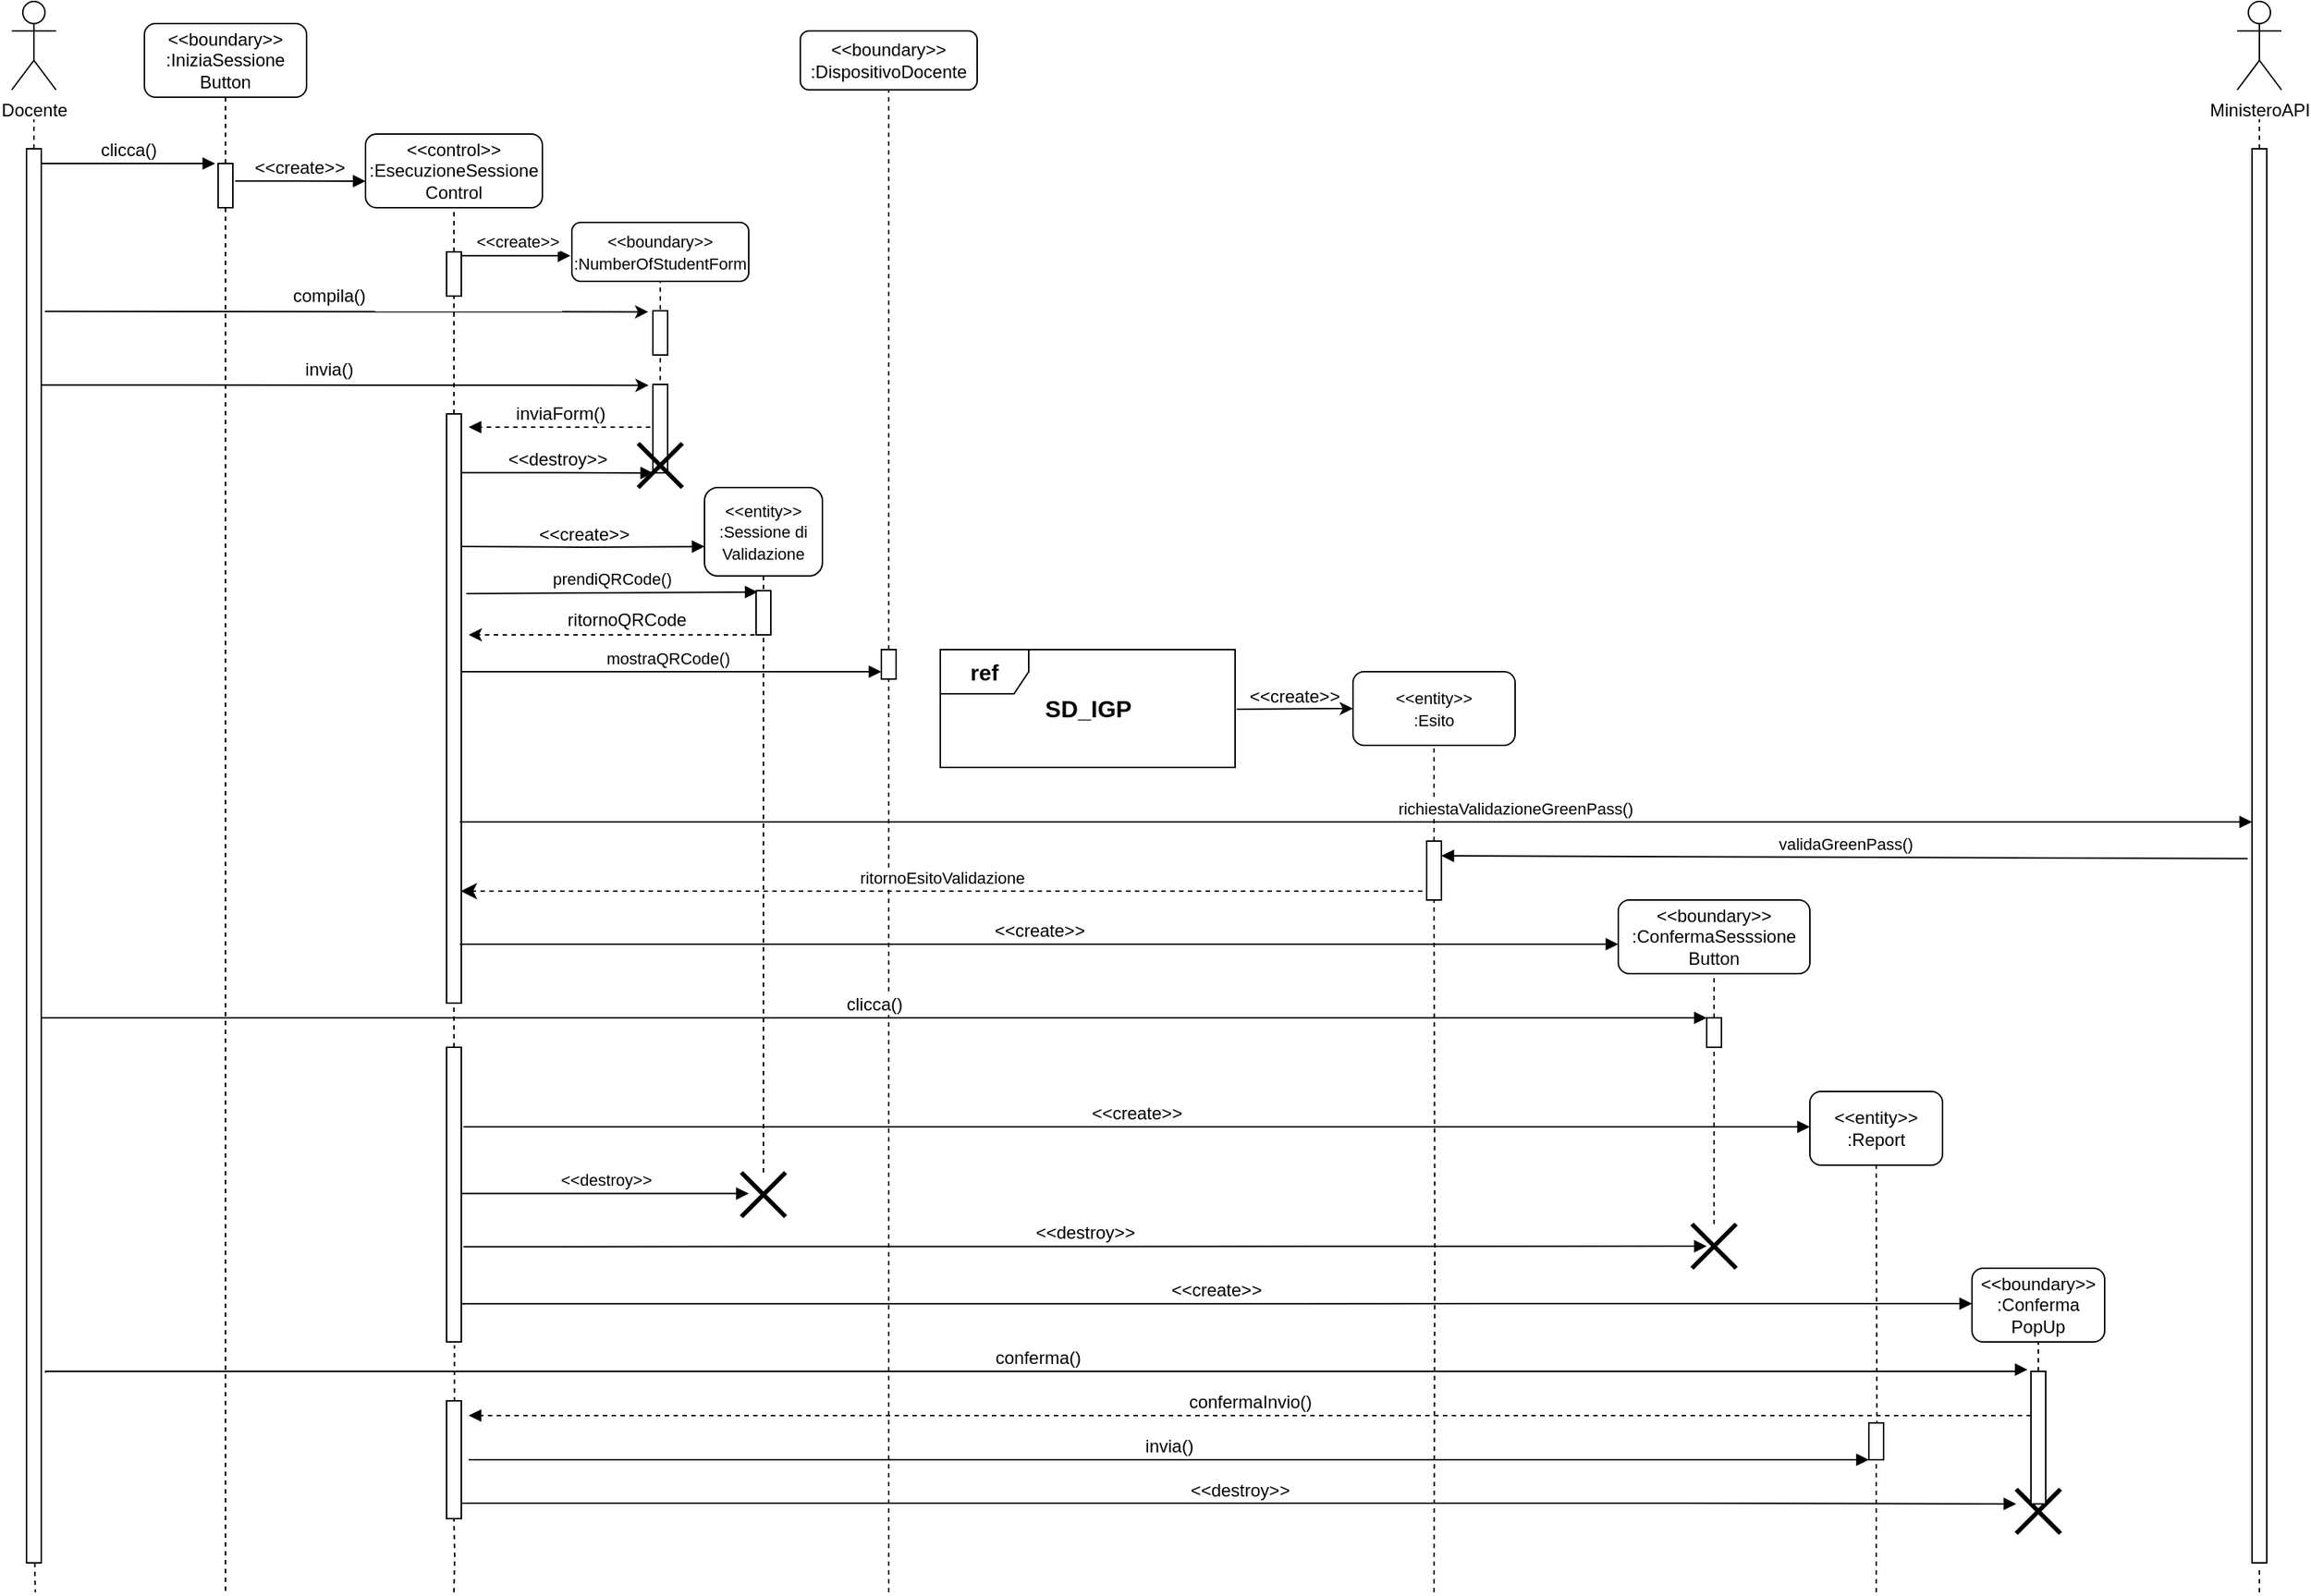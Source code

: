 <mxfile version="15.9.4" type="device"><diagram id="kgpKYQtTHZ0yAKxKKP6v" name="Page-1"><mxGraphModel dx="1093" dy="556" grid="1" gridSize="10" guides="1" tooltips="1" connect="1" arrows="1" fold="1" page="1" pageScale="1" pageWidth="850" pageHeight="1100" math="0" shadow="0"><root><mxCell id="0"/><mxCell id="1" parent="0"/><mxCell id="bU4O369usYD0Mp0-NMCo-1" value="Docente" style="shape=umlActor;verticalLabelPosition=bottom;verticalAlign=top;html=1;" parent="1" vertex="1"><mxGeometry x="40" y="10" width="30" height="60" as="geometry"/></mxCell><mxCell id="bU4O369usYD0Mp0-NMCo-3" value="" style="endArrow=none;dashed=1;html=1;rounded=0;edgeStyle=orthogonalEdgeStyle;startArrow=none;" parent="1" source="bU4O369usYD0Mp0-NMCo-5" edge="1"><mxGeometry width="50" height="50" relative="1" as="geometry"><mxPoint x="55" y="500" as="sourcePoint"/><mxPoint x="55" y="90" as="targetPoint"/><Array as="points"><mxPoint x="55" y="110"/><mxPoint x="55" y="110"/></Array></mxGeometry></mxCell><mxCell id="bU4O369usYD0Mp0-NMCo-5" value="" style="html=1;points=[];perimeter=orthogonalPerimeter;" parent="1" vertex="1"><mxGeometry x="50" y="110" width="10" height="960" as="geometry"/></mxCell><mxCell id="bU4O369usYD0Mp0-NMCo-7" value="&lt;font style=&quot;font-size: 12px&quot;&gt;clicca()&lt;/font&gt;" style="html=1;verticalAlign=bottom;endArrow=block;rounded=0;edgeStyle=orthogonalEdgeStyle;" parent="1" edge="1"><mxGeometry width="80" relative="1" as="geometry"><mxPoint x="60" y="120" as="sourcePoint"/><mxPoint x="178" y="120" as="targetPoint"/><Array as="points"><mxPoint x="178" y="120"/></Array></mxGeometry></mxCell><mxCell id="bU4O369usYD0Mp0-NMCo-8" value="&lt;font style=&quot;font-size: 12px&quot;&gt;&amp;lt;&amp;lt;boundary&amp;gt;&amp;gt;&lt;br&gt;:IniziaSessione&lt;br&gt;Button&lt;/font&gt;" style="rounded=1;whiteSpace=wrap;html=1;" parent="1" vertex="1"><mxGeometry x="130" y="25" width="110" height="50" as="geometry"/></mxCell><mxCell id="bU4O369usYD0Mp0-NMCo-11" value="" style="endArrow=none;dashed=1;html=1;rounded=0;edgeStyle=orthogonalEdgeStyle;exitX=0.5;exitY=1;exitDx=0;exitDy=0;startArrow=none;" parent="1" source="bU4O369usYD0Mp0-NMCo-12" edge="1"><mxGeometry width="50" height="50" relative="1" as="geometry"><mxPoint x="190" y="100" as="sourcePoint"/><mxPoint x="185" y="1090" as="targetPoint"/><Array as="points"><mxPoint x="185" y="1050"/></Array></mxGeometry></mxCell><mxCell id="bU4O369usYD0Mp0-NMCo-12" value="" style="html=1;points=[];perimeter=orthogonalPerimeter;" parent="1" vertex="1"><mxGeometry x="180" y="120" width="10" height="30" as="geometry"/></mxCell><mxCell id="bU4O369usYD0Mp0-NMCo-13" value="" style="endArrow=none;dashed=1;html=1;rounded=0;edgeStyle=orthogonalEdgeStyle;exitX=0.5;exitY=1;exitDx=0;exitDy=0;" parent="1" source="bU4O369usYD0Mp0-NMCo-8" target="bU4O369usYD0Mp0-NMCo-12" edge="1"><mxGeometry width="50" height="50" relative="1" as="geometry"><mxPoint x="185" y="70" as="sourcePoint"/><mxPoint x="170" y="503.429" as="targetPoint"/><Array as="points"/></mxGeometry></mxCell><mxCell id="bU4O369usYD0Mp0-NMCo-14" value="&lt;font style=&quot;font-size: 12px&quot;&gt;&amp;lt;&amp;lt;create&amp;gt;&amp;gt;&lt;/font&gt;" style="html=1;verticalAlign=bottom;endArrow=block;rounded=0;edgeStyle=orthogonalEdgeStyle;exitX=1.157;exitY=0.395;exitDx=0;exitDy=0;exitPerimeter=0;" parent="1" source="bU4O369usYD0Mp0-NMCo-12" edge="1"><mxGeometry width="80" relative="1" as="geometry"><mxPoint x="230" y="200" as="sourcePoint"/><mxPoint x="280" y="132" as="targetPoint"/></mxGeometry></mxCell><mxCell id="bU4O369usYD0Mp0-NMCo-15" value="&lt;font style=&quot;font-size: 12px&quot;&gt;&amp;lt;&amp;lt;control&amp;gt;&amp;gt;&lt;br&gt;:EsecuzioneSessione&lt;br&gt;Control&lt;/font&gt;" style="rounded=1;whiteSpace=wrap;html=1;" parent="1" vertex="1"><mxGeometry x="280" y="100" width="120" height="50" as="geometry"/></mxCell><mxCell id="bU4O369usYD0Mp0-NMCo-16" value="" style="endArrow=none;dashed=1;html=1;rounded=0;edgeStyle=orthogonalEdgeStyle;entryX=0.5;entryY=1;entryDx=0;entryDy=0;startArrow=none;" parent="1" source="bU4O369usYD0Mp0-NMCo-17" target="bU4O369usYD0Mp0-NMCo-15" edge="1"><mxGeometry width="50" height="50" relative="1" as="geometry"><mxPoint x="340" y="510" as="sourcePoint"/><mxPoint x="290" y="230" as="targetPoint"/></mxGeometry></mxCell><mxCell id="bU4O369usYD0Mp0-NMCo-17" value="" style="html=1;points=[];perimeter=orthogonalPerimeter;" parent="1" vertex="1"><mxGeometry x="335" y="180" width="10" height="30" as="geometry"/></mxCell><mxCell id="bU4O369usYD0Mp0-NMCo-18" value="" style="endArrow=none;dashed=1;html=1;rounded=0;edgeStyle=orthogonalEdgeStyle;entryX=0.5;entryY=1;entryDx=0;entryDy=0;startArrow=none;" parent="1" source="rX7FQtLpjzrD8uW23Avi-3" target="bU4O369usYD0Mp0-NMCo-17" edge="1"><mxGeometry width="50" height="50" relative="1" as="geometry"><mxPoint x="340" y="510" as="sourcePoint"/><mxPoint x="340" y="150" as="targetPoint"/></mxGeometry></mxCell><mxCell id="bU4O369usYD0Mp0-NMCo-19" value="&amp;lt;&amp;lt;create&amp;gt;&amp;gt;" style="html=1;verticalAlign=bottom;endArrow=block;rounded=0;edgeStyle=orthogonalEdgeStyle;exitX=1.029;exitY=0.088;exitDx=0;exitDy=0;exitPerimeter=0;entryX=-0.008;entryY=0.567;entryDx=0;entryDy=0;entryPerimeter=0;" parent="1" source="bU4O369usYD0Mp0-NMCo-17" target="bU4O369usYD0Mp0-NMCo-20" edge="1"><mxGeometry width="80" relative="1" as="geometry"><mxPoint x="510" y="260" as="sourcePoint"/><mxPoint x="410" y="183" as="targetPoint"/><Array as="points"/></mxGeometry></mxCell><mxCell id="bU4O369usYD0Mp0-NMCo-20" value="&lt;span style=&quot;font-size: 11px&quot;&gt;&amp;lt;&amp;lt;boundary&amp;gt;&amp;gt;&lt;br&gt;:NumberOfStudentForm&lt;/span&gt;" style="rounded=1;whiteSpace=wrap;html=1;" parent="1" vertex="1"><mxGeometry x="420" y="160" width="120" height="40" as="geometry"/></mxCell><mxCell id="bU4O369usYD0Mp0-NMCo-21" value="" style="endArrow=none;dashed=1;html=1;rounded=0;edgeStyle=orthogonalEdgeStyle;entryX=0.5;entryY=1;entryDx=0;entryDy=0;exitX=0.538;exitY=0.533;exitDx=0;exitDy=0;exitPerimeter=0;" parent="1" source="rX7FQtLpjzrD8uW23Avi-7" target="bU4O369usYD0Mp0-NMCo-20" edge="1"><mxGeometry width="50" height="50" relative="1" as="geometry"><mxPoint x="480" y="360" as="sourcePoint"/><mxPoint x="580" y="240" as="targetPoint"/><Array as="points"><mxPoint x="481" y="270"/><mxPoint x="480" y="270"/></Array></mxGeometry></mxCell><mxCell id="bU4O369usYD0Mp0-NMCo-22" value="" style="html=1;points=[];perimeter=orthogonalPerimeter;" parent="1" vertex="1"><mxGeometry x="475" y="220" width="10" height="30" as="geometry"/></mxCell><mxCell id="rX7FQtLpjzrD8uW23Avi-1" value="" style="html=1;points=[];perimeter=orthogonalPerimeter;" parent="1" vertex="1"><mxGeometry x="475" y="270" width="10" height="60" as="geometry"/></mxCell><mxCell id="rX7FQtLpjzrD8uW23Avi-3" value="" style="html=1;points=[];perimeter=orthogonalPerimeter;" parent="1" vertex="1"><mxGeometry x="335" y="290" width="10" height="400" as="geometry"/></mxCell><mxCell id="rX7FQtLpjzrD8uW23Avi-4" value="" style="endArrow=none;dashed=1;html=1;rounded=0;edgeStyle=orthogonalEdgeStyle;startArrow=none;" parent="1" source="q5FVolAJccyDtdrA55qt-30" target="rX7FQtLpjzrD8uW23Avi-3" edge="1"><mxGeometry width="50" height="50" relative="1" as="geometry"><mxPoint x="340" y="890" as="sourcePoint"/><mxPoint x="340" y="210" as="targetPoint"/></mxGeometry></mxCell><mxCell id="rX7FQtLpjzrD8uW23Avi-5" value="&lt;font style=&quot;font-size: 12px&quot;&gt;inviaForm()&lt;/font&gt;" style="html=1;verticalAlign=bottom;endArrow=block;rounded=0;edgeStyle=orthogonalEdgeStyle;exitX=-0.179;exitY=0.483;exitDx=0;exitDy=0;exitPerimeter=0;dashed=1;" parent="1" source="rX7FQtLpjzrD8uW23Avi-1" edge="1"><mxGeometry width="80" relative="1" as="geometry"><mxPoint x="470" y="299" as="sourcePoint"/><mxPoint x="350" y="299" as="targetPoint"/></mxGeometry></mxCell><mxCell id="rX7FQtLpjzrD8uW23Avi-6" value="&lt;font style=&quot;font-size: 12px&quot;&gt;&amp;lt;&amp;lt;destroy&amp;gt;&amp;gt;&lt;/font&gt;" style="html=1;verticalAlign=bottom;endArrow=block;rounded=0;edgeStyle=orthogonalEdgeStyle;entryX=0.007;entryY=1.002;entryDx=0;entryDy=0;entryPerimeter=0;" parent="1" target="rX7FQtLpjzrD8uW23Avi-1" edge="1"><mxGeometry width="80" relative="1" as="geometry"><mxPoint x="345" y="329.88" as="sourcePoint"/><mxPoint x="470" y="330" as="targetPoint"/><Array as="points"><mxPoint x="405" y="330"/></Array></mxGeometry></mxCell><mxCell id="rX7FQtLpjzrD8uW23Avi-7" value="" style="shape=umlDestroy;whiteSpace=wrap;html=1;strokeWidth=3;" parent="1" vertex="1"><mxGeometry x="465" y="310" width="30" height="30" as="geometry"/></mxCell><mxCell id="rX7FQtLpjzrD8uW23Avi-8" value="&lt;font style=&quot;font-size: 12px&quot;&gt;&amp;lt;&amp;lt;create&amp;gt;&amp;gt;&lt;/font&gt;" style="html=1;verticalAlign=bottom;endArrow=block;rounded=0;edgeStyle=orthogonalEdgeStyle;entryX=0;entryY=0.667;entryDx=0;entryDy=0;entryPerimeter=0;" parent="1" target="rX7FQtLpjzrD8uW23Avi-10" edge="1"><mxGeometry width="80" relative="1" as="geometry"><mxPoint x="345" y="380" as="sourcePoint"/><mxPoint x="500" y="380" as="targetPoint"/></mxGeometry></mxCell><mxCell id="rX7FQtLpjzrD8uW23Avi-10" value="&lt;span style=&quot;font-size: 11px&quot;&gt;&amp;lt;&amp;lt;entity&amp;gt;&amp;gt;&lt;br&gt;:Sessione di Validazione&lt;/span&gt;" style="rounded=1;whiteSpace=wrap;html=1;" parent="1" vertex="1"><mxGeometry x="510" y="340" width="80" height="60" as="geometry"/></mxCell><mxCell id="rX7FQtLpjzrD8uW23Avi-11" value="" style="endArrow=none;dashed=1;html=1;rounded=0;edgeStyle=orthogonalEdgeStyle;entryX=0.5;entryY=1;entryDx=0;entryDy=0;startArrow=none;" parent="1" source="q5FVolAJccyDtdrA55qt-45" target="rX7FQtLpjzrD8uW23Avi-10" edge="1"><mxGeometry width="50" height="50" relative="1" as="geometry"><mxPoint x="550" y="870" as="sourcePoint"/><mxPoint x="440" y="430" as="targetPoint"/></mxGeometry></mxCell><mxCell id="rX7FQtLpjzrD8uW23Avi-13" value="" style="html=1;points=[];perimeter=orthogonalPerimeter;" parent="1" vertex="1"><mxGeometry x="545" y="410" width="10" height="30" as="geometry"/></mxCell><mxCell id="rX7FQtLpjzrD8uW23Avi-15" value="prendiQRCode()" style="html=1;verticalAlign=bottom;endArrow=block;rounded=0;entryX=0.1;entryY=0.03;entryDx=0;entryDy=0;entryPerimeter=0;exitX=1.34;exitY=0.305;exitDx=0;exitDy=0;exitPerimeter=0;" parent="1" source="rX7FQtLpjzrD8uW23Avi-3" target="rX7FQtLpjzrD8uW23Avi-13" edge="1"><mxGeometry width="80" relative="1" as="geometry"><mxPoint x="345" y="420" as="sourcePoint"/><mxPoint x="425" y="420" as="targetPoint"/></mxGeometry></mxCell><mxCell id="rX7FQtLpjzrD8uW23Avi-16" value="&amp;lt;&amp;lt;boundary&amp;gt;&amp;gt;&lt;br&gt;:DispositivoDocente" style="rounded=1;whiteSpace=wrap;html=1;" parent="1" vertex="1"><mxGeometry x="575" y="30" width="120" height="40" as="geometry"/></mxCell><mxCell id="rX7FQtLpjzrD8uW23Avi-17" value="" style="endArrow=none;dashed=1;html=1;rounded=0;edgeStyle=orthogonalEdgeStyle;entryX=0.5;entryY=1;entryDx=0;entryDy=0;startArrow=none;" parent="1" source="rX7FQtLpjzrD8uW23Avi-18" target="rX7FQtLpjzrD8uW23Avi-16" edge="1"><mxGeometry width="50" height="50" relative="1" as="geometry"><mxPoint x="635" y="620" as="sourcePoint"/><mxPoint x="570" y="160" as="targetPoint"/><Array as="points"/></mxGeometry></mxCell><mxCell id="rX7FQtLpjzrD8uW23Avi-18" value="" style="html=1;points=[];perimeter=orthogonalPerimeter;" parent="1" vertex="1"><mxGeometry x="630" y="450" width="10" height="20" as="geometry"/></mxCell><mxCell id="rX7FQtLpjzrD8uW23Avi-19" value="" style="endArrow=none;dashed=1;html=1;rounded=0;edgeStyle=orthogonalEdgeStyle;entryX=0.5;entryY=1;entryDx=0;entryDy=0;" parent="1" target="rX7FQtLpjzrD8uW23Avi-18" edge="1"><mxGeometry width="50" height="50" relative="1" as="geometry"><mxPoint x="635" y="1090" as="sourcePoint"/><mxPoint x="635" y="70" as="targetPoint"/><Array as="points"><mxPoint x="635" y="610"/></Array></mxGeometry></mxCell><mxCell id="rX7FQtLpjzrD8uW23Avi-20" value="mostraQRCode()" style="html=1;verticalAlign=bottom;endArrow=block;rounded=0;edgeStyle=orthogonalEdgeStyle;entryX=0;entryY=0.75;entryDx=0;entryDy=0;entryPerimeter=0;" parent="1" target="rX7FQtLpjzrD8uW23Avi-18" edge="1"><mxGeometry width="80" relative="1" as="geometry"><mxPoint x="345" y="460" as="sourcePoint"/><mxPoint x="435" y="480" as="targetPoint"/><Array as="points"><mxPoint x="345" y="465"/></Array></mxGeometry></mxCell><mxCell id="rX7FQtLpjzrD8uW23Avi-22" value="&lt;font style=&quot;font-size: 15px&quot;&gt;&lt;b&gt;ref&lt;/b&gt;&lt;/font&gt;" style="shape=umlFrame;whiteSpace=wrap;html=1;" parent="1" vertex="1"><mxGeometry x="670" y="450" width="200" height="80" as="geometry"/></mxCell><mxCell id="rX7FQtLpjzrD8uW23Avi-23" value="&lt;font style=&quot;font-size: 16px&quot;&gt;&lt;b&gt;SD_IGP&lt;/b&gt;&lt;/font&gt;" style="text;html=1;align=center;verticalAlign=middle;resizable=0;points=[];autosize=1;strokeColor=none;fillColor=none;" parent="1" vertex="1"><mxGeometry x="735" y="480" width="70" height="20" as="geometry"/></mxCell><mxCell id="q5FVolAJccyDtdrA55qt-3" value="&lt;span style=&quot;font-size: 11px&quot;&gt;&amp;lt;&amp;lt;entity&amp;gt;&amp;gt;&lt;br&gt;:Esito&lt;/span&gt;" style="rounded=1;whiteSpace=wrap;html=1;" parent="1" vertex="1"><mxGeometry x="950" y="465" width="110" height="50" as="geometry"/></mxCell><mxCell id="q5FVolAJccyDtdrA55qt-4" value="" style="endArrow=none;dashed=1;html=1;rounded=0;edgeStyle=orthogonalEdgeStyle;entryX=0.5;entryY=1;entryDx=0;entryDy=0;startArrow=none;" parent="1" source="q5FVolAJccyDtdrA55qt-5" target="q5FVolAJccyDtdrA55qt-3" edge="1"><mxGeometry width="50" height="50" relative="1" as="geometry"><mxPoint x="1005" y="730" as="sourcePoint"/><mxPoint x="880" y="560" as="targetPoint"/></mxGeometry></mxCell><mxCell id="q5FVolAJccyDtdrA55qt-5" value="" style="html=1;points=[];perimeter=orthogonalPerimeter;" parent="1" vertex="1"><mxGeometry x="1000" y="580" width="10" height="40" as="geometry"/></mxCell><mxCell id="q5FVolAJccyDtdrA55qt-6" value="" style="endArrow=none;dashed=1;html=1;rounded=0;edgeStyle=orthogonalEdgeStyle;entryX=0.5;entryY=1;entryDx=0;entryDy=0;startArrow=none;" parent="1" target="q5FVolAJccyDtdrA55qt-5" edge="1"><mxGeometry width="50" height="50" relative="1" as="geometry"><mxPoint x="1005" y="1090" as="sourcePoint"/><mxPoint x="1005" y="535" as="targetPoint"/></mxGeometry></mxCell><mxCell id="q5FVolAJccyDtdrA55qt-7" value="richiestaValidazioneGreenPass()" style="html=1;verticalAlign=bottom;endArrow=block;rounded=0;edgeStyle=orthogonalEdgeStyle;" parent="1" target="47yCZ0cHe9BY7JKEToQk-5" edge="1"><mxGeometry x="0.177" width="80" relative="1" as="geometry"><mxPoint x="344" y="567" as="sourcePoint"/><mxPoint x="1550" y="567" as="targetPoint"/><Array as="points"><mxPoint x="1260" y="567"/><mxPoint x="1260" y="567"/></Array><mxPoint as="offset"/></mxGeometry></mxCell><mxCell id="q5FVolAJccyDtdrA55qt-23" value="&lt;font style=&quot;font-size: 12px&quot;&gt;&amp;lt;&amp;lt;create&amp;gt;&amp;gt;&lt;/font&gt;" style="html=1;verticalAlign=bottom;endArrow=block;rounded=0;edgeStyle=orthogonalEdgeStyle;" parent="1" edge="1"><mxGeometry width="80" relative="1" as="geometry"><mxPoint x="344" y="650" as="sourcePoint"/><mxPoint x="1130" y="650" as="targetPoint"/><Array as="points"><mxPoint x="344" y="650"/></Array></mxGeometry></mxCell><mxCell id="q5FVolAJccyDtdrA55qt-24" value="&lt;span&gt;&amp;lt;&amp;lt;boundary&amp;gt;&amp;gt;&lt;br&gt;:ConfermaSesssione&lt;br&gt;Button&lt;/span&gt;" style="rounded=1;whiteSpace=wrap;html=1;" parent="1" vertex="1"><mxGeometry x="1130" y="620" width="130" height="50" as="geometry"/></mxCell><mxCell id="q5FVolAJccyDtdrA55qt-25" value="" style="endArrow=none;dashed=1;html=1;rounded=0;edgeStyle=orthogonalEdgeStyle;entryX=0.5;entryY=1;entryDx=0;entryDy=0;startArrow=none;" parent="1" source="q5FVolAJccyDtdrA55qt-26" target="q5FVolAJccyDtdrA55qt-24" edge="1"><mxGeometry width="50" height="50" relative="1" as="geometry"><mxPoint x="1255" y="780" as="sourcePoint"/><mxPoint x="1260" y="730" as="targetPoint"/></mxGeometry></mxCell><mxCell id="q5FVolAJccyDtdrA55qt-27" value="&lt;font style=&quot;font-size: 12px&quot;&gt;clicca()&lt;/font&gt;" style="html=1;verticalAlign=bottom;endArrow=block;rounded=0;entryX=0;entryY=0;entryDx=0;entryDy=0;entryPerimeter=0;" parent="1" target="q5FVolAJccyDtdrA55qt-26" edge="1"><mxGeometry width="80" relative="1" as="geometry"><mxPoint x="60" y="700" as="sourcePoint"/><mxPoint x="1130" y="700" as="targetPoint"/></mxGeometry></mxCell><mxCell id="q5FVolAJccyDtdrA55qt-26" value="" style="html=1;points=[];perimeter=orthogonalPerimeter;" parent="1" vertex="1"><mxGeometry x="1190" y="700" width="10" height="20" as="geometry"/></mxCell><mxCell id="q5FVolAJccyDtdrA55qt-28" value="" style="endArrow=none;dashed=1;html=1;rounded=0;edgeStyle=orthogonalEdgeStyle;entryX=0.5;entryY=1;entryDx=0;entryDy=0;startArrow=none;" parent="1" source="jauBldCnT_5NUnDLEimC-2" target="q5FVolAJccyDtdrA55qt-26" edge="1"><mxGeometry width="50" height="50" relative="1" as="geometry"><mxPoint x="1195" y="860" as="sourcePoint"/><mxPoint x="1255" y="720" as="targetPoint"/></mxGeometry></mxCell><mxCell id="q5FVolAJccyDtdrA55qt-30" value="" style="html=1;points=[];perimeter=orthogonalPerimeter;" parent="1" vertex="1"><mxGeometry x="335" y="720" width="10" height="200" as="geometry"/></mxCell><mxCell id="q5FVolAJccyDtdrA55qt-36" value="&lt;font style=&quot;font-size: 12px&quot;&gt;&amp;lt;&amp;lt;create&amp;gt;&amp;gt;&lt;/font&gt;" style="html=1;verticalAlign=bottom;endArrow=block;rounded=0;exitX=1.152;exitY=0.27;exitDx=0;exitDy=0;exitPerimeter=0;" parent="1" source="q5FVolAJccyDtdrA55qt-30" edge="1"><mxGeometry width="80" relative="1" as="geometry"><mxPoint x="350" y="775" as="sourcePoint"/><mxPoint x="1260" y="774" as="targetPoint"/></mxGeometry></mxCell><mxCell id="q5FVolAJccyDtdrA55qt-37" value="&amp;lt;&amp;lt;entity&amp;gt;&amp;gt;&lt;br&gt;:Report" style="rounded=1;whiteSpace=wrap;html=1;" parent="1" vertex="1"><mxGeometry x="1260" y="750" width="90" height="50" as="geometry"/></mxCell><mxCell id="q5FVolAJccyDtdrA55qt-44" value="&amp;lt;&amp;lt;destroy&amp;gt;&amp;gt;" style="html=1;verticalAlign=bottom;endArrow=block;rounded=0;edgeStyle=orthogonalEdgeStyle;" parent="1" edge="1"><mxGeometry width="80" relative="1" as="geometry"><mxPoint x="345" y="819.29" as="sourcePoint"/><mxPoint x="540" y="819.29" as="targetPoint"/></mxGeometry></mxCell><mxCell id="q5FVolAJccyDtdrA55qt-45" value="" style="shape=umlDestroy;whiteSpace=wrap;html=1;strokeWidth=3;" parent="1" vertex="1"><mxGeometry x="535" y="805" width="30" height="30" as="geometry"/></mxCell><mxCell id="q5FVolAJccyDtdrA55qt-47" value="" style="endArrow=none;dashed=1;html=1;rounded=0;startArrow=none;entryX=0.5;entryY=1;entryDx=0;entryDy=0;exitX=0.547;exitY=0.065;exitDx=0;exitDy=0;exitPerimeter=0;" parent="1" source="jauBldCnT_5NUnDLEimC-19" target="q5FVolAJccyDtdrA55qt-37" edge="1"><mxGeometry width="50" height="50" relative="1" as="geometry"><mxPoint x="1310" y="980" as="sourcePoint"/><mxPoint x="1365" y="840" as="targetPoint"/></mxGeometry></mxCell><mxCell id="jauBldCnT_5NUnDLEimC-1" value="&lt;font style=&quot;font-size: 12px&quot;&gt;&amp;lt;&amp;lt;destroy&amp;gt;&amp;gt;&lt;/font&gt;" style="html=1;verticalAlign=bottom;endArrow=block;rounded=0;exitX=1.152;exitY=0.677;exitDx=0;exitDy=0;exitPerimeter=0;" parent="1" source="q5FVolAJccyDtdrA55qt-30" edge="1"><mxGeometry width="80" relative="1" as="geometry"><mxPoint x="350" y="855" as="sourcePoint"/><mxPoint x="1190" y="855" as="targetPoint"/></mxGeometry></mxCell><mxCell id="jauBldCnT_5NUnDLEimC-5" value="&lt;font style=&quot;font-size: 12px&quot;&gt;&amp;lt;&amp;lt;create&amp;gt;&amp;gt;&lt;/font&gt;" style="html=1;verticalAlign=bottom;endArrow=block;rounded=0;" parent="1" edge="1"><mxGeometry width="80" relative="1" as="geometry"><mxPoint x="345" y="894.17" as="sourcePoint"/><mxPoint x="1370" y="894" as="targetPoint"/></mxGeometry></mxCell><mxCell id="jauBldCnT_5NUnDLEimC-6" value="&amp;lt;&amp;lt;boundary&amp;gt;&amp;gt;&lt;br&gt;:Conferma&lt;br&gt;PopUp" style="rounded=1;whiteSpace=wrap;html=1;" parent="1" vertex="1"><mxGeometry x="1370" y="870" width="90" height="50" as="geometry"/></mxCell><mxCell id="jauBldCnT_5NUnDLEimC-7" value="" style="endArrow=none;dashed=1;html=1;rounded=0;edgeStyle=orthogonalEdgeStyle;startArrow=none;" parent="1" source="jauBldCnT_5NUnDLEimC-8" target="jauBldCnT_5NUnDLEimC-6" edge="1"><mxGeometry width="50" height="50" relative="1" as="geometry"><mxPoint x="1415" y="990" as="sourcePoint"/><mxPoint x="1474.5" y="960" as="targetPoint"/></mxGeometry></mxCell><mxCell id="jauBldCnT_5NUnDLEimC-10" value="&lt;font style=&quot;font-size: 12px&quot;&gt;conferma()&lt;/font&gt;" style="html=1;verticalAlign=bottom;endArrow=block;rounded=0;edgeStyle=orthogonalEdgeStyle;entryX=-0.229;entryY=-0.013;entryDx=0;entryDy=0;entryPerimeter=0;" parent="1" target="jauBldCnT_5NUnDLEimC-8" edge="1"><mxGeometry width="80" relative="1" as="geometry"><mxPoint x="63" y="941" as="sourcePoint"/><mxPoint x="1400" y="940" as="targetPoint"/><Array as="points"><mxPoint x="63" y="940"/><mxPoint x="1400" y="940"/><mxPoint x="1400" y="939"/></Array></mxGeometry></mxCell><mxCell id="jauBldCnT_5NUnDLEimC-11" value="" style="endArrow=none;dashed=1;html=1;rounded=0;startArrow=none;exitX=0.533;exitY=0.006;exitDx=0;exitDy=0;exitPerimeter=0;entryX=0.533;entryY=1.011;entryDx=0;entryDy=0;entryPerimeter=0;" parent="1" source="jauBldCnT_5NUnDLEimC-12" target="q5FVolAJccyDtdrA55qt-30" edge="1"><mxGeometry width="50" height="50" relative="1" as="geometry"><mxPoint x="340" y="1090" as="sourcePoint"/><mxPoint x="350" y="930" as="targetPoint"/></mxGeometry></mxCell><mxCell id="jauBldCnT_5NUnDLEimC-12" value="" style="html=1;points=[];perimeter=orthogonalPerimeter;" parent="1" vertex="1"><mxGeometry x="335" y="960" width="10" height="80" as="geometry"/></mxCell><mxCell id="jauBldCnT_5NUnDLEimC-13" value="" style="endArrow=none;dashed=1;html=1;rounded=0;edgeStyle=orthogonalEdgeStyle;" parent="1" target="jauBldCnT_5NUnDLEimC-12" edge="1"><mxGeometry width="50" height="50" relative="1" as="geometry"><mxPoint x="340" y="1090" as="sourcePoint"/><mxPoint x="340" y="960" as="targetPoint"/></mxGeometry></mxCell><mxCell id="jauBldCnT_5NUnDLEimC-14" value="&lt;font style=&quot;font-size: 12px&quot;&gt;confermaInvio()&lt;/font&gt;" style="html=1;verticalAlign=bottom;endArrow=block;rounded=0;edgeStyle=orthogonalEdgeStyle;startArrow=none;startFill=0;exitX=0;exitY=0.333;exitDx=0;exitDy=0;exitPerimeter=0;dashed=1;" parent="1" source="jauBldCnT_5NUnDLEimC-8" edge="1"><mxGeometry width="80" relative="1" as="geometry"><mxPoint x="1400" y="970" as="sourcePoint"/><mxPoint x="350" y="970" as="targetPoint"/><Array as="points"/></mxGeometry></mxCell><mxCell id="jauBldCnT_5NUnDLEimC-15" value="&lt;font style=&quot;font-size: 12px&quot;&gt;&amp;lt;&amp;lt;destroy&amp;gt;&amp;gt;&lt;/font&gt;" style="html=1;verticalAlign=bottom;endArrow=block;rounded=0;edgeStyle=orthogonalEdgeStyle;" parent="1" edge="1"><mxGeometry width="80" relative="1" as="geometry"><mxPoint x="345" y="1029.5" as="sourcePoint"/><mxPoint x="1400" y="1030" as="targetPoint"/><Array as="points"><mxPoint x="1160" y="1030"/><mxPoint x="1160" y="1030"/></Array></mxGeometry></mxCell><mxCell id="jauBldCnT_5NUnDLEimC-17" value="" style="shape=umlDestroy;whiteSpace=wrap;html=1;strokeWidth=3;" parent="1" vertex="1"><mxGeometry x="1400" y="1020" width="30" height="30" as="geometry"/></mxCell><mxCell id="jauBldCnT_5NUnDLEimC-19" value="" style="html=1;points=[];perimeter=orthogonalPerimeter;" parent="1" vertex="1"><mxGeometry x="1300" y="975" width="10" height="25" as="geometry"/></mxCell><mxCell id="jauBldCnT_5NUnDLEimC-22" value="" style="endArrow=none;dashed=1;html=1;rounded=0;" parent="1" edge="1"><mxGeometry width="50" height="50" relative="1" as="geometry"><mxPoint x="1305" y="1090" as="sourcePoint"/><mxPoint x="1305" y="1000" as="targetPoint"/></mxGeometry></mxCell><mxCell id="jauBldCnT_5NUnDLEimC-25" value="" style="endArrow=none;dashed=1;html=1;rounded=0;edgeStyle=orthogonalEdgeStyle;exitX=0.567;exitY=1;exitDx=0;exitDy=0;exitPerimeter=0;" parent="1" source="bU4O369usYD0Mp0-NMCo-5" edge="1"><mxGeometry width="50" height="50" relative="1" as="geometry"><mxPoint x="150" y="1110" as="sourcePoint"/><mxPoint x="56" y="1090" as="targetPoint"/><Array as="points"><mxPoint x="56" y="1080"/></Array></mxGeometry></mxCell><mxCell id="jauBldCnT_5NUnDLEimC-26" value="&lt;font style=&quot;font-size: 12px&quot;&gt;invia()&lt;/font&gt;" style="html=1;verticalAlign=bottom;endArrow=block;rounded=0;" parent="1" edge="1"><mxGeometry width="80" relative="1" as="geometry"><mxPoint x="350" y="1000" as="sourcePoint"/><mxPoint x="1300" y="1000" as="targetPoint"/><Array as="points"/></mxGeometry></mxCell><mxCell id="5qqKWLoto9PCaO7GxhG8-3" value="" style="endArrow=classic;html=1;rounded=0;fontSize=12;exitX=1.248;exitY=0.115;exitDx=0;exitDy=0;exitPerimeter=0;entryX=-0.314;entryY=0.024;entryDx=0;entryDy=0;entryPerimeter=0;" parent="1" source="bU4O369usYD0Mp0-NMCo-5" target="bU4O369usYD0Mp0-NMCo-22" edge="1"><mxGeometry width="50" height="50" relative="1" as="geometry"><mxPoint x="210" y="190" as="sourcePoint"/><mxPoint x="260" y="140" as="targetPoint"/></mxGeometry></mxCell><mxCell id="5qqKWLoto9PCaO7GxhG8-4" value="compila()" style="text;html=1;align=center;verticalAlign=middle;resizable=0;points=[];autosize=1;strokeColor=none;fillColor=none;fontSize=12;" parent="1" vertex="1"><mxGeometry x="220" y="200" width="70" height="20" as="geometry"/></mxCell><mxCell id="5qqKWLoto9PCaO7GxhG8-5" value="" style="endArrow=classic;html=1;rounded=0;fontSize=12;exitX=1.026;exitY=0.167;exitDx=0;exitDy=0;exitPerimeter=0;entryX=-0.286;entryY=0.01;entryDx=0;entryDy=0;entryPerimeter=0;" parent="1" source="bU4O369usYD0Mp0-NMCo-5" target="rX7FQtLpjzrD8uW23Avi-1" edge="1"><mxGeometry width="50" height="50" relative="1" as="geometry"><mxPoint x="210" y="260" as="sourcePoint"/><mxPoint x="470" y="270" as="targetPoint"/></mxGeometry></mxCell><mxCell id="5qqKWLoto9PCaO7GxhG8-7" value="invia()" style="text;html=1;align=center;verticalAlign=middle;resizable=0;points=[];autosize=1;strokeColor=none;fillColor=none;fontSize=12;" parent="1" vertex="1"><mxGeometry x="230" y="250" width="50" height="20" as="geometry"/></mxCell><mxCell id="5qqKWLoto9PCaO7GxhG8-8" value="" style="endArrow=classic;html=1;rounded=0;fontSize=15;entryX=0;entryY=0.5;entryDx=0;entryDy=0;exitX=1.005;exitY=0.506;exitDx=0;exitDy=0;exitPerimeter=0;" parent="1" source="rX7FQtLpjzrD8uW23Avi-22" target="q5FVolAJccyDtdrA55qt-3" edge="1"><mxGeometry width="50" height="50" relative="1" as="geometry"><mxPoint x="850" y="530" as="sourcePoint"/><mxPoint x="900" y="480" as="targetPoint"/></mxGeometry></mxCell><mxCell id="5qqKWLoto9PCaO7GxhG8-9" value="&lt;font style=&quot;font-size: 12px&quot;&gt;&amp;lt;&amp;lt;create&amp;gt;&amp;gt;&lt;/font&gt;" style="text;html=1;align=center;verticalAlign=middle;resizable=0;points=[];autosize=1;strokeColor=none;fillColor=none;fontSize=15;" parent="1" vertex="1"><mxGeometry x="870" y="470" width="80" height="20" as="geometry"/></mxCell><mxCell id="jauBldCnT_5NUnDLEimC-2" value="" style="shape=umlDestroy;whiteSpace=wrap;html=1;strokeWidth=3;" parent="1" vertex="1"><mxGeometry x="1180" y="840" width="30" height="30" as="geometry"/></mxCell><mxCell id="jauBldCnT_5NUnDLEimC-8" value="" style="html=1;points=[];perimeter=orthogonalPerimeter;" parent="1" vertex="1"><mxGeometry x="1410" y="940" width="10" height="90" as="geometry"/></mxCell><mxCell id="47yCZ0cHe9BY7JKEToQk-3" value="MinisteroAPI" style="shape=umlActor;verticalLabelPosition=bottom;verticalAlign=top;html=1;" parent="1" vertex="1"><mxGeometry x="1550" y="10" width="30" height="60" as="geometry"/></mxCell><mxCell id="47yCZ0cHe9BY7JKEToQk-4" value="" style="endArrow=none;dashed=1;html=1;rounded=0;edgeStyle=orthogonalEdgeStyle;startArrow=none;" parent="1" source="47yCZ0cHe9BY7JKEToQk-5" edge="1"><mxGeometry width="50" height="50" relative="1" as="geometry"><mxPoint x="1565" y="500" as="sourcePoint"/><mxPoint x="1565" y="90" as="targetPoint"/><Array as="points"><mxPoint x="1565" y="110"/><mxPoint x="1565" y="110"/></Array></mxGeometry></mxCell><mxCell id="47yCZ0cHe9BY7JKEToQk-5" value="" style="html=1;points=[];perimeter=orthogonalPerimeter;" parent="1" vertex="1"><mxGeometry x="1560" y="110" width="10" height="960" as="geometry"/></mxCell><mxCell id="47yCZ0cHe9BY7JKEToQk-7" value="" style="endArrow=none;dashed=1;html=1;rounded=0;entryX=0.5;entryY=1.004;entryDx=0;entryDy=0;entryPerimeter=0;" parent="1" target="47yCZ0cHe9BY7JKEToQk-5" edge="1"><mxGeometry width="50" height="50" relative="1" as="geometry"><mxPoint x="1565" y="1090" as="sourcePoint"/><mxPoint x="1080" y="600" as="targetPoint"/></mxGeometry></mxCell><mxCell id="bbwLr1ladqrY9znD38S0-4" value="validaGreenPass()" style="html=1;verticalAlign=bottom;endArrow=block;rounded=0;exitX=-0.3;exitY=0.502;exitDx=0;exitDy=0;exitPerimeter=0;entryX=1;entryY=0.25;entryDx=0;entryDy=0;entryPerimeter=0;" parent="1" source="47yCZ0cHe9BY7JKEToQk-5" target="q5FVolAJccyDtdrA55qt-5" edge="1"><mxGeometry width="80" relative="1" as="geometry"><mxPoint x="1170" y="590" as="sourcePoint"/><mxPoint x="1250" y="590" as="targetPoint"/></mxGeometry></mxCell><mxCell id="bbwLr1ladqrY9znD38S0-5" value="ritornoEsitoValidazione" style="html=1;verticalAlign=bottom;endArrow=classic;dashed=1;endSize=8;rounded=0;exitX=-0.3;exitY=0.85;exitDx=0;exitDy=0;exitPerimeter=0;entryX=0.962;entryY=0.81;entryDx=0;entryDy=0;entryPerimeter=0;endFill=1;" parent="1" source="q5FVolAJccyDtdrA55qt-5" target="rX7FQtLpjzrD8uW23Avi-3" edge="1"><mxGeometry relative="1" as="geometry"><mxPoint x="920" y="590" as="sourcePoint"/><mxPoint x="350" y="614" as="targetPoint"/></mxGeometry></mxCell><mxCell id="T_g91ZaouhYma0G0Romk-1" value="" style="endArrow=classic;dashed=1;html=1;rounded=0;fontSize=12;exitX=0.5;exitY=1;exitDx=0;exitDy=0;exitPerimeter=0;endFill=1;" parent="1" source="rX7FQtLpjzrD8uW23Avi-13" edge="1"><mxGeometry width="50" height="50" relative="1" as="geometry"><mxPoint x="430" y="430" as="sourcePoint"/><mxPoint x="350" y="440" as="targetPoint"/></mxGeometry></mxCell><mxCell id="T_g91ZaouhYma0G0Romk-2" value="ritornoQRCode" style="text;html=1;strokeColor=none;fillColor=none;align=center;verticalAlign=middle;whiteSpace=wrap;rounded=0;fontSize=12;" parent="1" vertex="1"><mxGeometry x="425" y="420" width="65" height="20" as="geometry"/></mxCell></root></mxGraphModel></diagram></mxfile>